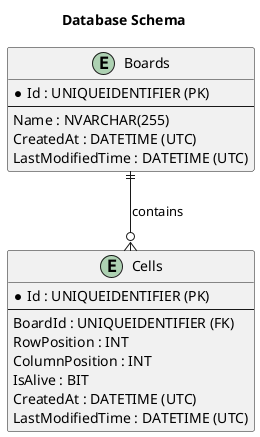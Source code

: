 @startuml
title Database Schema 

entity "Boards" {
    * Id : UNIQUEIDENTIFIER (PK)
    --
    Name : NVARCHAR(255)
    CreatedAt : DATETIME (UTC)
    LastModifiedTime : DATETIME (UTC)
}

entity "Cells" {
    * Id : UNIQUEIDENTIFIER (PK)
    --
    BoardId : UNIQUEIDENTIFIER (FK)
    RowPosition : INT
    ColumnPosition : INT
    IsAlive : BIT
    CreatedAt : DATETIME (UTC)
    LastModifiedTime : DATETIME (UTC)
}

"Boards" ||--o{ "Cells" : contains

@enduml